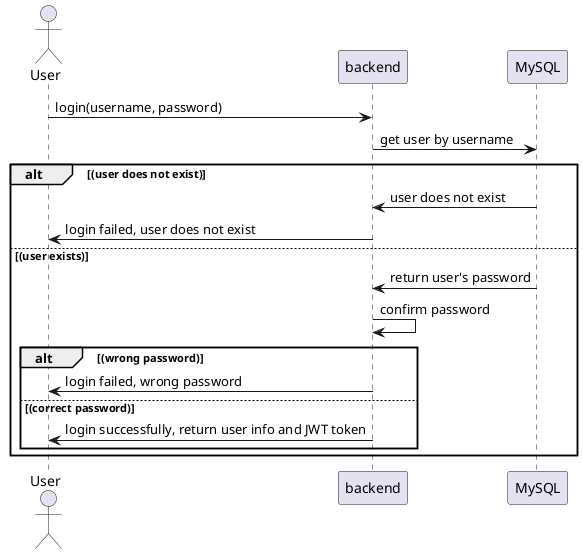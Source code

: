 @startuml login
    actor User
    User -> "backend" : login(username, password)
    "backend" -> "MySQL" : get user by username
    alt (user does not exist)
    "MySQL" -> "backend" : user does not exist
    "backend" -> User : login failed, user does not exist
    else (user exists)
    "MySQL" -> "backend" : return user's password
    "backend" -> "backend" : confirm password
    alt (wrong password)
    "backend" -> User : login failed, wrong password
    else (correct password)
    "backend" -> User : login successfully, return user info and JWT token
    end
    end
@enduml
